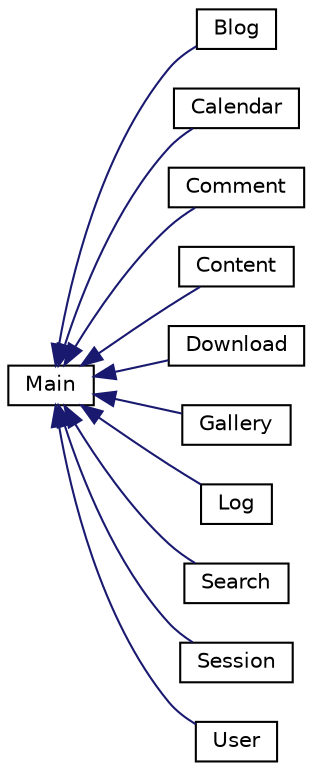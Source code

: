 digraph G
{
  edge [fontname="Helvetica",fontsize="10",labelfontname="Helvetica",labelfontsize="10"];
  node [fontname="Helvetica",fontsize="10",shape=record];
  rankdir="LR";
  Node1 [label="Main",height=0.2,width=0.4,color="black", fillcolor="white", style="filled",URL="$class_candy_c_m_s_1_1_model_1_1_main.html"];
  Node1 -> Node2 [dir="back",color="midnightblue",fontsize="10",style="solid",fontname="Helvetica"];
  Node2 [label="Blog",height=0.2,width=0.4,color="black", fillcolor="white", style="filled",URL="$class_candy_c_m_s_1_1_model_1_1_blog.html"];
  Node1 -> Node3 [dir="back",color="midnightblue",fontsize="10",style="solid",fontname="Helvetica"];
  Node3 [label="Calendar",height=0.2,width=0.4,color="black", fillcolor="white", style="filled",URL="$class_candy_c_m_s_1_1_model_1_1_calendar.html"];
  Node1 -> Node4 [dir="back",color="midnightblue",fontsize="10",style="solid",fontname="Helvetica"];
  Node4 [label="Comment",height=0.2,width=0.4,color="black", fillcolor="white", style="filled",URL="$class_candy_c_m_s_1_1_model_1_1_comment.html"];
  Node1 -> Node5 [dir="back",color="midnightblue",fontsize="10",style="solid",fontname="Helvetica"];
  Node5 [label="Content",height=0.2,width=0.4,color="black", fillcolor="white", style="filled",URL="$class_candy_c_m_s_1_1_model_1_1_content.html"];
  Node1 -> Node6 [dir="back",color="midnightblue",fontsize="10",style="solid",fontname="Helvetica"];
  Node6 [label="Download",height=0.2,width=0.4,color="black", fillcolor="white", style="filled",URL="$class_candy_c_m_s_1_1_model_1_1_download.html"];
  Node1 -> Node7 [dir="back",color="midnightblue",fontsize="10",style="solid",fontname="Helvetica"];
  Node7 [label="Gallery",height=0.2,width=0.4,color="black", fillcolor="white", style="filled",URL="$class_candy_c_m_s_1_1_model_1_1_gallery.html"];
  Node1 -> Node8 [dir="back",color="midnightblue",fontsize="10",style="solid",fontname="Helvetica"];
  Node8 [label="Log",height=0.2,width=0.4,color="black", fillcolor="white", style="filled",URL="$class_candy_c_m_s_1_1_model_1_1_log.html"];
  Node1 -> Node9 [dir="back",color="midnightblue",fontsize="10",style="solid",fontname="Helvetica"];
  Node9 [label="Search",height=0.2,width=0.4,color="black", fillcolor="white", style="filled",URL="$class_candy_c_m_s_1_1_model_1_1_search.html"];
  Node1 -> Node10 [dir="back",color="midnightblue",fontsize="10",style="solid",fontname="Helvetica"];
  Node10 [label="Session",height=0.2,width=0.4,color="black", fillcolor="white", style="filled",URL="$class_candy_c_m_s_1_1_model_1_1_session.html"];
  Node1 -> Node11 [dir="back",color="midnightblue",fontsize="10",style="solid",fontname="Helvetica"];
  Node11 [label="User",height=0.2,width=0.4,color="black", fillcolor="white", style="filled",URL="$class_candy_c_m_s_1_1_model_1_1_user.html"];
}
